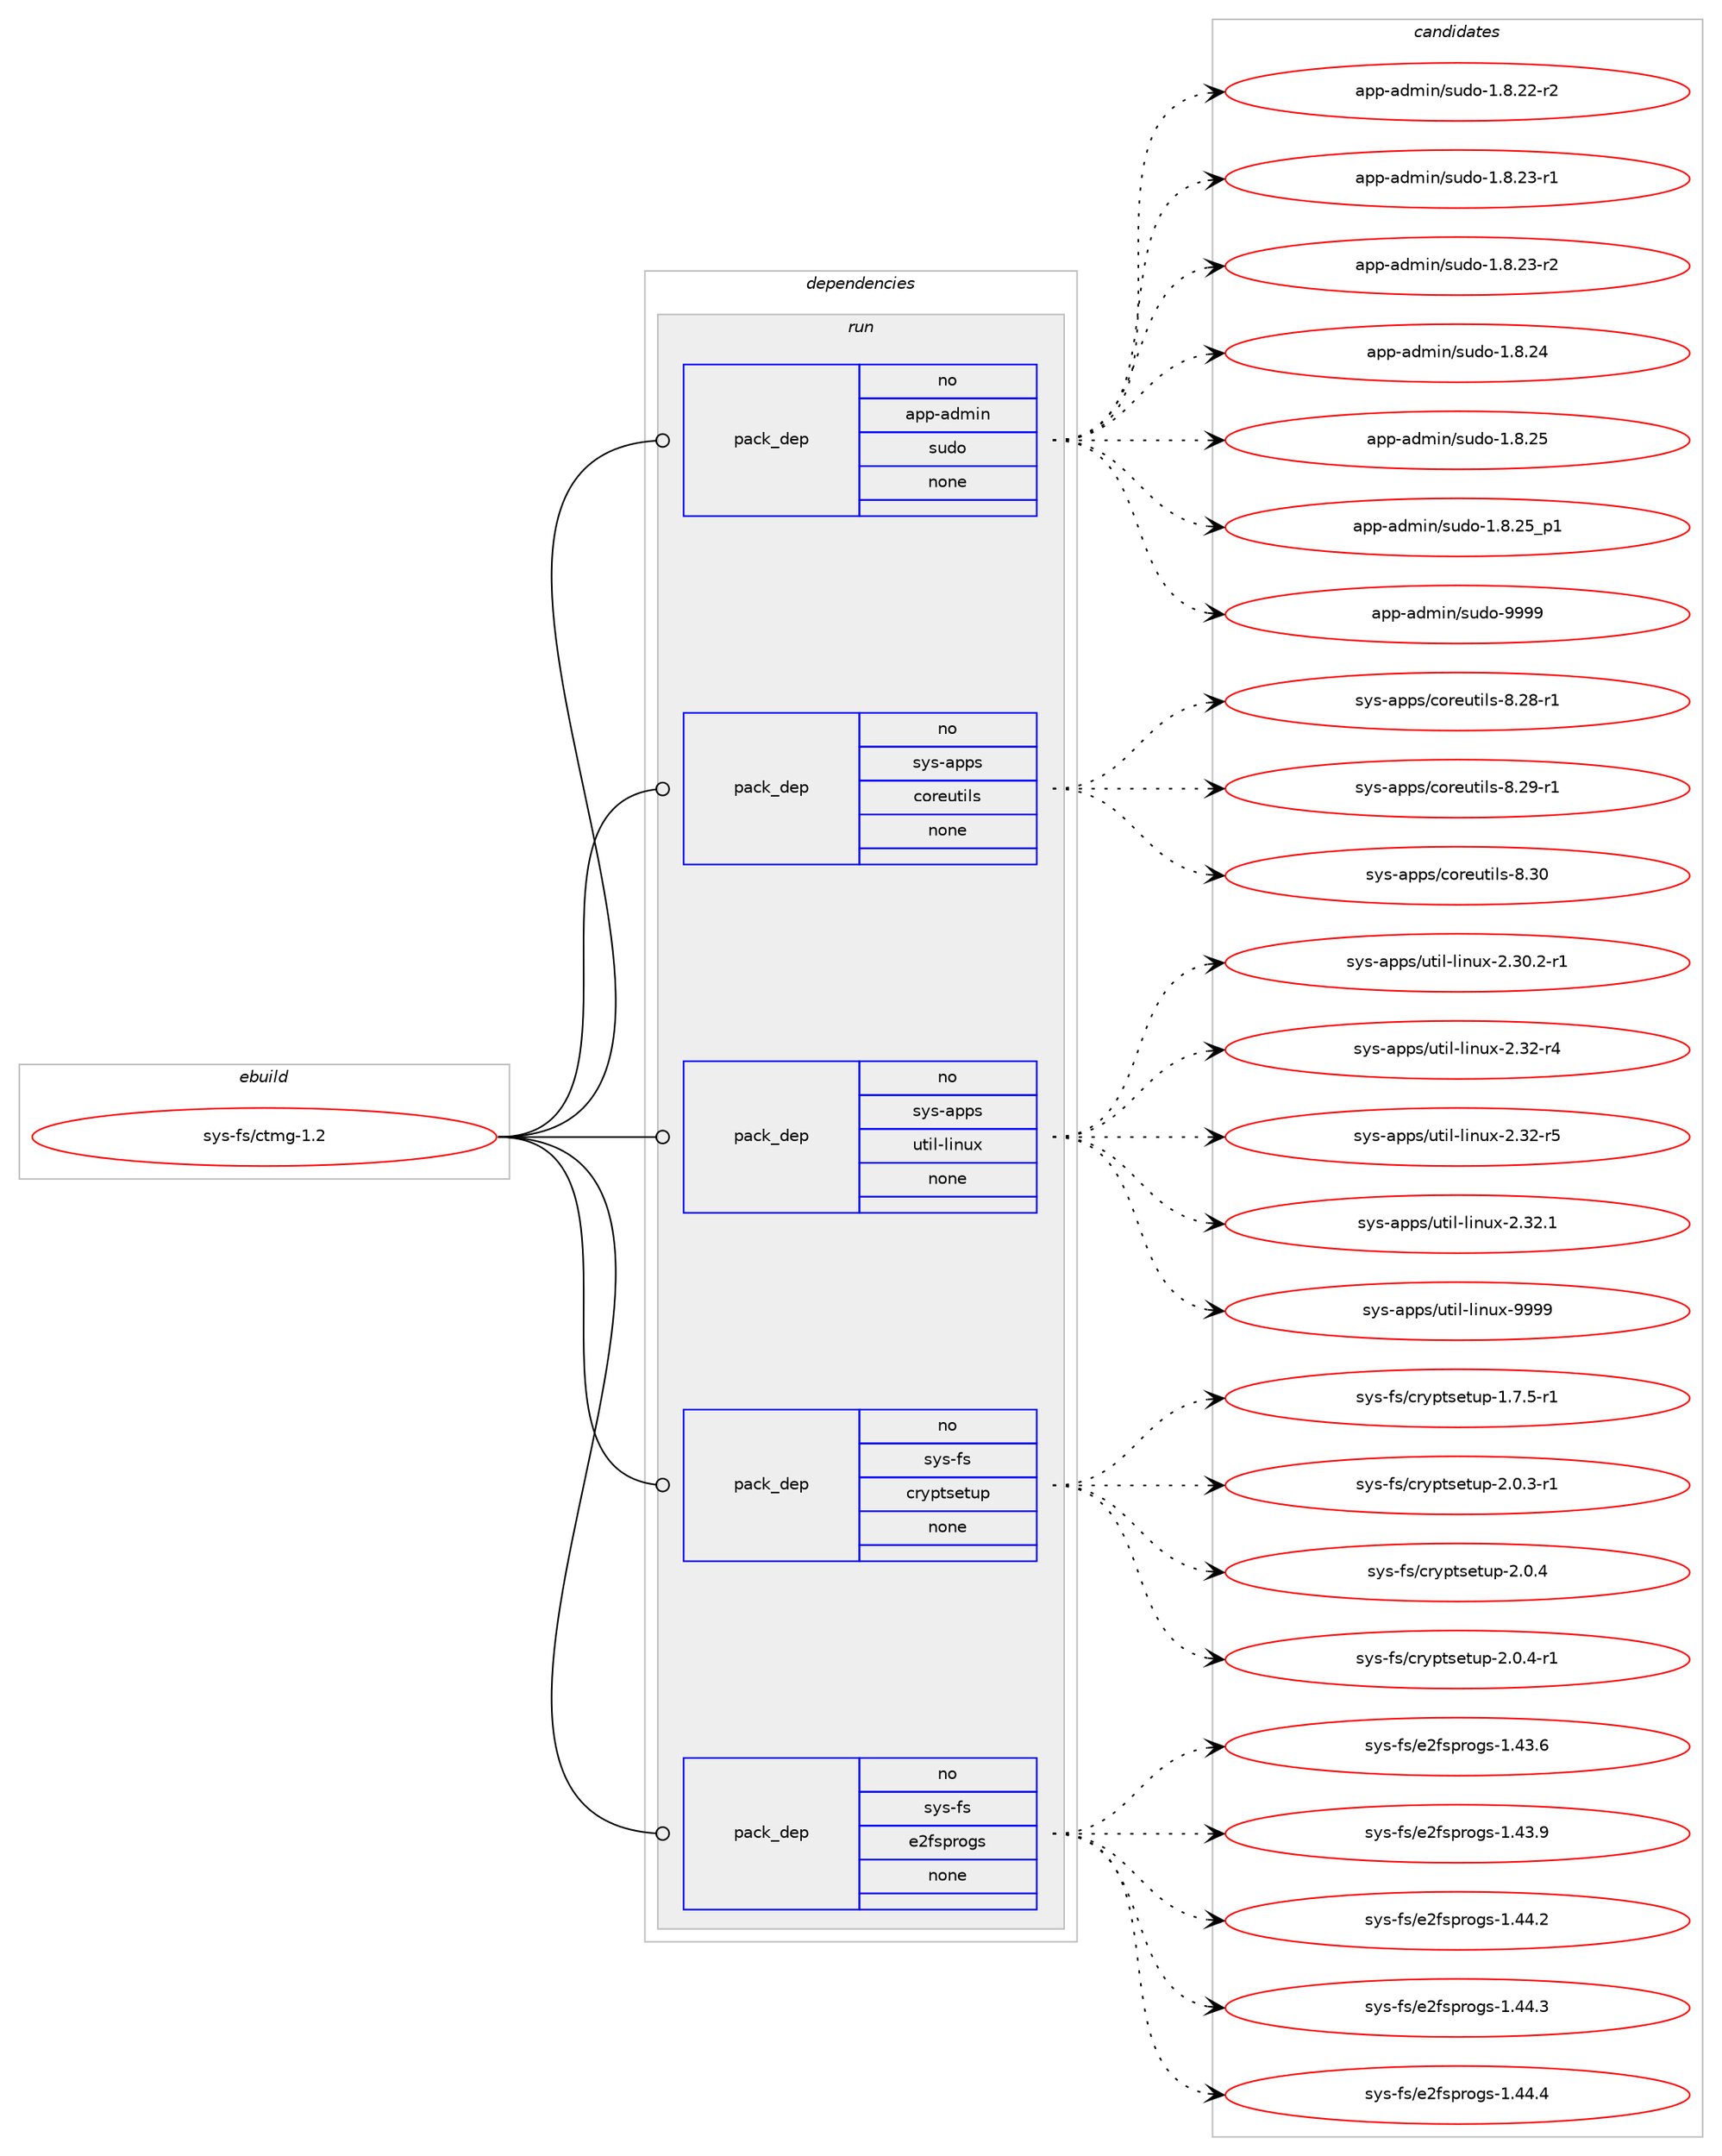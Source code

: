 digraph prolog {

# *************
# Graph options
# *************

newrank=true;
concentrate=true;
compound=true;
graph [rankdir=LR,fontname=Helvetica,fontsize=10,ranksep=1.5];#, ranksep=2.5, nodesep=0.2];
edge  [arrowhead=vee];
node  [fontname=Helvetica,fontsize=10];

# **********
# The ebuild
# **********

subgraph cluster_leftcol {
color=gray;
rank=same;
label=<<i>ebuild</i>>;
id [label="sys-fs/ctmg-1.2", color=red, width=4, href="../sys-fs/ctmg-1.2.svg"];
}

# ****************
# The dependencies
# ****************

subgraph cluster_midcol {
color=gray;
label=<<i>dependencies</i>>;
subgraph cluster_compile {
fillcolor="#eeeeee";
style=filled;
label=<<i>compile</i>>;
}
subgraph cluster_compileandrun {
fillcolor="#eeeeee";
style=filled;
label=<<i>compile and run</i>>;
}
subgraph cluster_run {
fillcolor="#eeeeee";
style=filled;
label=<<i>run</i>>;
subgraph pack6542 {
dependency9773 [label=<<TABLE BORDER="0" CELLBORDER="1" CELLSPACING="0" CELLPADDING="4" WIDTH="220"><TR><TD ROWSPAN="6" CELLPADDING="30">pack_dep</TD></TR><TR><TD WIDTH="110">no</TD></TR><TR><TD>app-admin</TD></TR><TR><TD>sudo</TD></TR><TR><TD>none</TD></TR><TR><TD></TD></TR></TABLE>>, shape=none, color=blue];
}
id:e -> dependency9773:w [weight=20,style="solid",arrowhead="odot"];
subgraph pack6543 {
dependency9774 [label=<<TABLE BORDER="0" CELLBORDER="1" CELLSPACING="0" CELLPADDING="4" WIDTH="220"><TR><TD ROWSPAN="6" CELLPADDING="30">pack_dep</TD></TR><TR><TD WIDTH="110">no</TD></TR><TR><TD>sys-apps</TD></TR><TR><TD>coreutils</TD></TR><TR><TD>none</TD></TR><TR><TD></TD></TR></TABLE>>, shape=none, color=blue];
}
id:e -> dependency9774:w [weight=20,style="solid",arrowhead="odot"];
subgraph pack6544 {
dependency9775 [label=<<TABLE BORDER="0" CELLBORDER="1" CELLSPACING="0" CELLPADDING="4" WIDTH="220"><TR><TD ROWSPAN="6" CELLPADDING="30">pack_dep</TD></TR><TR><TD WIDTH="110">no</TD></TR><TR><TD>sys-apps</TD></TR><TR><TD>util-linux</TD></TR><TR><TD>none</TD></TR><TR><TD></TD></TR></TABLE>>, shape=none, color=blue];
}
id:e -> dependency9775:w [weight=20,style="solid",arrowhead="odot"];
subgraph pack6545 {
dependency9776 [label=<<TABLE BORDER="0" CELLBORDER="1" CELLSPACING="0" CELLPADDING="4" WIDTH="220"><TR><TD ROWSPAN="6" CELLPADDING="30">pack_dep</TD></TR><TR><TD WIDTH="110">no</TD></TR><TR><TD>sys-fs</TD></TR><TR><TD>cryptsetup</TD></TR><TR><TD>none</TD></TR><TR><TD></TD></TR></TABLE>>, shape=none, color=blue];
}
id:e -> dependency9776:w [weight=20,style="solid",arrowhead="odot"];
subgraph pack6546 {
dependency9777 [label=<<TABLE BORDER="0" CELLBORDER="1" CELLSPACING="0" CELLPADDING="4" WIDTH="220"><TR><TD ROWSPAN="6" CELLPADDING="30">pack_dep</TD></TR><TR><TD WIDTH="110">no</TD></TR><TR><TD>sys-fs</TD></TR><TR><TD>e2fsprogs</TD></TR><TR><TD>none</TD></TR><TR><TD></TD></TR></TABLE>>, shape=none, color=blue];
}
id:e -> dependency9777:w [weight=20,style="solid",arrowhead="odot"];
}
}

# **************
# The candidates
# **************

subgraph cluster_choices {
rank=same;
color=gray;
label=<<i>candidates</i>>;

subgraph choice6542 {
color=black;
nodesep=1;
choice97112112459710010910511047115117100111454946564650504511450 [label="app-admin/sudo-1.8.22-r2", color=red, width=4,href="../app-admin/sudo-1.8.22-r2.svg"];
choice97112112459710010910511047115117100111454946564650514511449 [label="app-admin/sudo-1.8.23-r1", color=red, width=4,href="../app-admin/sudo-1.8.23-r1.svg"];
choice97112112459710010910511047115117100111454946564650514511450 [label="app-admin/sudo-1.8.23-r2", color=red, width=4,href="../app-admin/sudo-1.8.23-r2.svg"];
choice9711211245971001091051104711511710011145494656465052 [label="app-admin/sudo-1.8.24", color=red, width=4,href="../app-admin/sudo-1.8.24.svg"];
choice9711211245971001091051104711511710011145494656465053 [label="app-admin/sudo-1.8.25", color=red, width=4,href="../app-admin/sudo-1.8.25.svg"];
choice97112112459710010910511047115117100111454946564650539511249 [label="app-admin/sudo-1.8.25_p1", color=red, width=4,href="../app-admin/sudo-1.8.25_p1.svg"];
choice971121124597100109105110471151171001114557575757 [label="app-admin/sudo-9999", color=red, width=4,href="../app-admin/sudo-9999.svg"];
dependency9773:e -> choice97112112459710010910511047115117100111454946564650504511450:w [style=dotted,weight="100"];
dependency9773:e -> choice97112112459710010910511047115117100111454946564650514511449:w [style=dotted,weight="100"];
dependency9773:e -> choice97112112459710010910511047115117100111454946564650514511450:w [style=dotted,weight="100"];
dependency9773:e -> choice9711211245971001091051104711511710011145494656465052:w [style=dotted,weight="100"];
dependency9773:e -> choice9711211245971001091051104711511710011145494656465053:w [style=dotted,weight="100"];
dependency9773:e -> choice97112112459710010910511047115117100111454946564650539511249:w [style=dotted,weight="100"];
dependency9773:e -> choice971121124597100109105110471151171001114557575757:w [style=dotted,weight="100"];
}
subgraph choice6543 {
color=black;
nodesep=1;
choice1151211154597112112115479911111410111711610510811545564650564511449 [label="sys-apps/coreutils-8.28-r1", color=red, width=4,href="../sys-apps/coreutils-8.28-r1.svg"];
choice1151211154597112112115479911111410111711610510811545564650574511449 [label="sys-apps/coreutils-8.29-r1", color=red, width=4,href="../sys-apps/coreutils-8.29-r1.svg"];
choice115121115459711211211547991111141011171161051081154556465148 [label="sys-apps/coreutils-8.30", color=red, width=4,href="../sys-apps/coreutils-8.30.svg"];
dependency9774:e -> choice1151211154597112112115479911111410111711610510811545564650564511449:w [style=dotted,weight="100"];
dependency9774:e -> choice1151211154597112112115479911111410111711610510811545564650574511449:w [style=dotted,weight="100"];
dependency9774:e -> choice115121115459711211211547991111141011171161051081154556465148:w [style=dotted,weight="100"];
}
subgraph choice6544 {
color=black;
nodesep=1;
choice11512111545971121121154711711610510845108105110117120455046514846504511449 [label="sys-apps/util-linux-2.30.2-r1", color=red, width=4,href="../sys-apps/util-linux-2.30.2-r1.svg"];
choice1151211154597112112115471171161051084510810511011712045504651504511452 [label="sys-apps/util-linux-2.32-r4", color=red, width=4,href="../sys-apps/util-linux-2.32-r4.svg"];
choice1151211154597112112115471171161051084510810511011712045504651504511453 [label="sys-apps/util-linux-2.32-r5", color=red, width=4,href="../sys-apps/util-linux-2.32-r5.svg"];
choice1151211154597112112115471171161051084510810511011712045504651504649 [label="sys-apps/util-linux-2.32.1", color=red, width=4,href="../sys-apps/util-linux-2.32.1.svg"];
choice115121115459711211211547117116105108451081051101171204557575757 [label="sys-apps/util-linux-9999", color=red, width=4,href="../sys-apps/util-linux-9999.svg"];
dependency9775:e -> choice11512111545971121121154711711610510845108105110117120455046514846504511449:w [style=dotted,weight="100"];
dependency9775:e -> choice1151211154597112112115471171161051084510810511011712045504651504511452:w [style=dotted,weight="100"];
dependency9775:e -> choice1151211154597112112115471171161051084510810511011712045504651504511453:w [style=dotted,weight="100"];
dependency9775:e -> choice1151211154597112112115471171161051084510810511011712045504651504649:w [style=dotted,weight="100"];
dependency9775:e -> choice115121115459711211211547117116105108451081051101171204557575757:w [style=dotted,weight="100"];
}
subgraph choice6545 {
color=black;
nodesep=1;
choice1151211154510211547991141211121161151011161171124549465546534511449 [label="sys-fs/cryptsetup-1.7.5-r1", color=red, width=4,href="../sys-fs/cryptsetup-1.7.5-r1.svg"];
choice1151211154510211547991141211121161151011161171124550464846514511449 [label="sys-fs/cryptsetup-2.0.3-r1", color=red, width=4,href="../sys-fs/cryptsetup-2.0.3-r1.svg"];
choice115121115451021154799114121112116115101116117112455046484652 [label="sys-fs/cryptsetup-2.0.4", color=red, width=4,href="../sys-fs/cryptsetup-2.0.4.svg"];
choice1151211154510211547991141211121161151011161171124550464846524511449 [label="sys-fs/cryptsetup-2.0.4-r1", color=red, width=4,href="../sys-fs/cryptsetup-2.0.4-r1.svg"];
dependency9776:e -> choice1151211154510211547991141211121161151011161171124549465546534511449:w [style=dotted,weight="100"];
dependency9776:e -> choice1151211154510211547991141211121161151011161171124550464846514511449:w [style=dotted,weight="100"];
dependency9776:e -> choice115121115451021154799114121112116115101116117112455046484652:w [style=dotted,weight="100"];
dependency9776:e -> choice1151211154510211547991141211121161151011161171124550464846524511449:w [style=dotted,weight="100"];
}
subgraph choice6546 {
color=black;
nodesep=1;
choice11512111545102115471015010211511211411110311545494652514654 [label="sys-fs/e2fsprogs-1.43.6", color=red, width=4,href="../sys-fs/e2fsprogs-1.43.6.svg"];
choice11512111545102115471015010211511211411110311545494652514657 [label="sys-fs/e2fsprogs-1.43.9", color=red, width=4,href="../sys-fs/e2fsprogs-1.43.9.svg"];
choice11512111545102115471015010211511211411110311545494652524650 [label="sys-fs/e2fsprogs-1.44.2", color=red, width=4,href="../sys-fs/e2fsprogs-1.44.2.svg"];
choice11512111545102115471015010211511211411110311545494652524651 [label="sys-fs/e2fsprogs-1.44.3", color=red, width=4,href="../sys-fs/e2fsprogs-1.44.3.svg"];
choice11512111545102115471015010211511211411110311545494652524652 [label="sys-fs/e2fsprogs-1.44.4", color=red, width=4,href="../sys-fs/e2fsprogs-1.44.4.svg"];
dependency9777:e -> choice11512111545102115471015010211511211411110311545494652514654:w [style=dotted,weight="100"];
dependency9777:e -> choice11512111545102115471015010211511211411110311545494652514657:w [style=dotted,weight="100"];
dependency9777:e -> choice11512111545102115471015010211511211411110311545494652524650:w [style=dotted,weight="100"];
dependency9777:e -> choice11512111545102115471015010211511211411110311545494652524651:w [style=dotted,weight="100"];
dependency9777:e -> choice11512111545102115471015010211511211411110311545494652524652:w [style=dotted,weight="100"];
}
}

}
